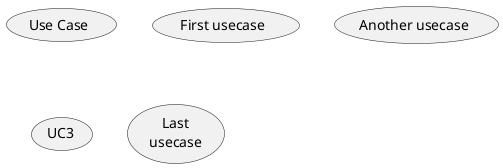 @startuml
(Use Case)
(First usecase)
(Another usecase) as (UC2)
usecase UC3
usecase (Last\nusecase) as UC4
@enduml
